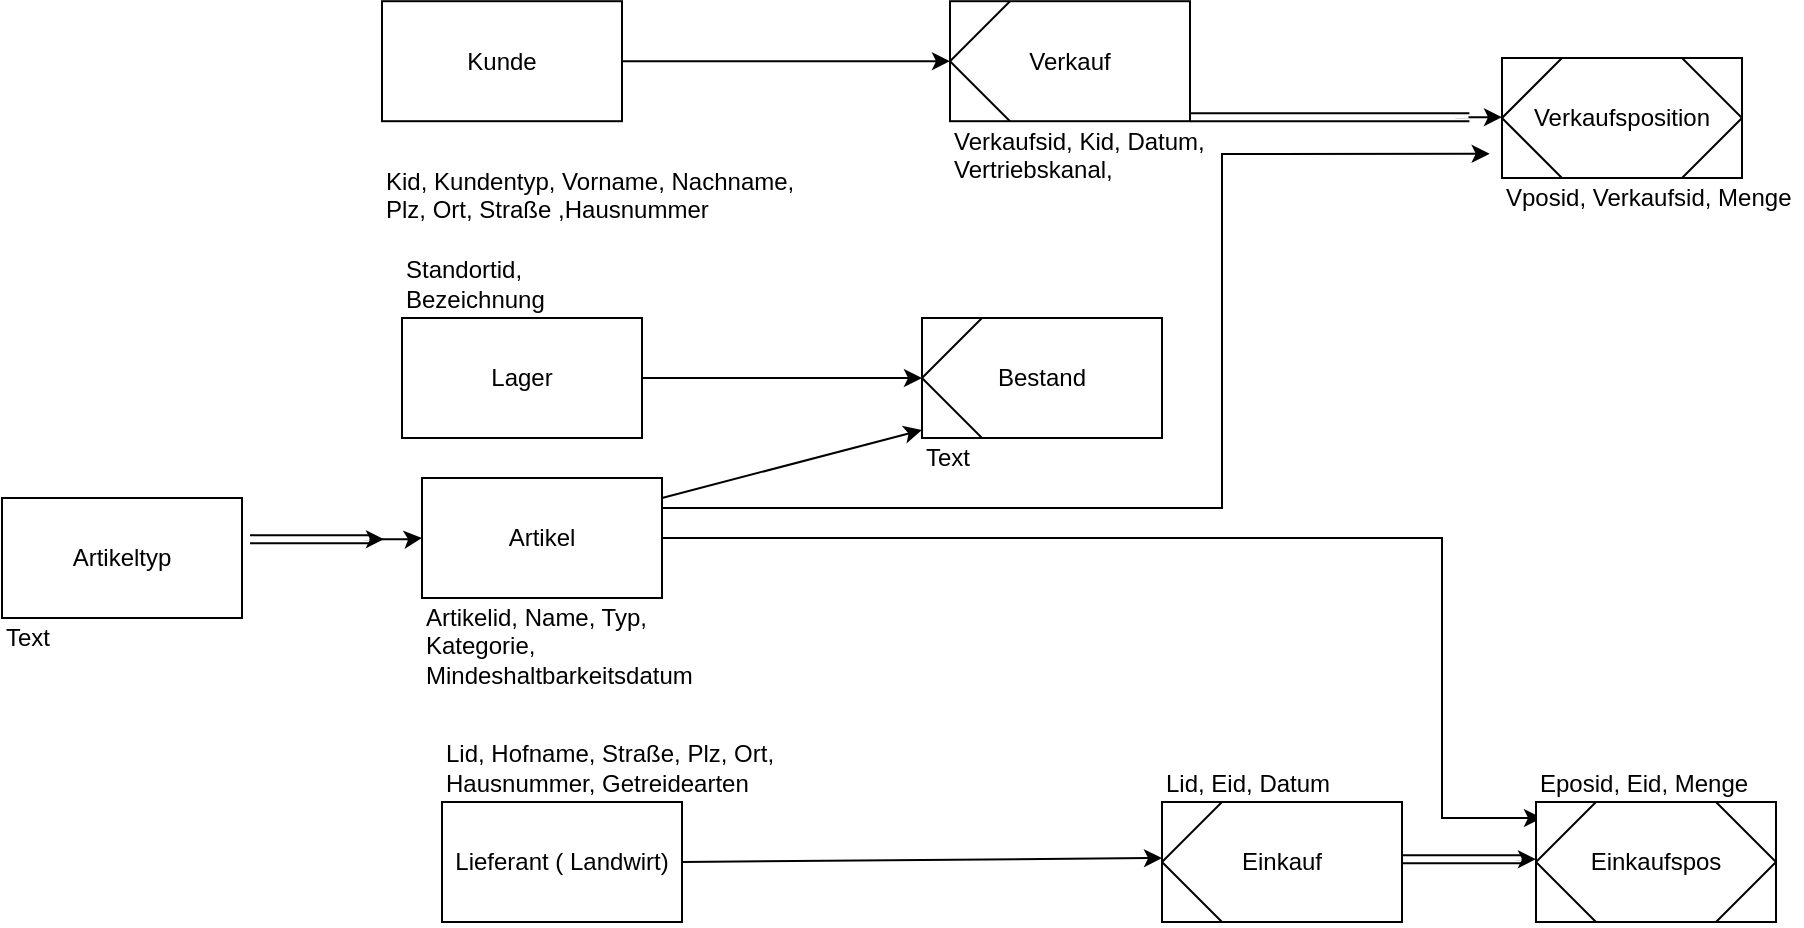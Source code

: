 <mxfile version="26.0.8">
  <diagram name="Seite-1" id="oYdefQSi5EIKy7HVQqlo">
    <mxGraphModel dx="2405" dy="703" grid="1" gridSize="10" guides="1" tooltips="1" connect="1" arrows="1" fold="1" page="1" pageScale="1" pageWidth="827" pageHeight="1169" math="0" shadow="0">
      <root>
        <mxCell id="0" />
        <mxCell id="1" parent="0" />
        <mxCell id="qCA15K4Oq_yyffvuVjH3-4" value="" style="group" vertex="1" connectable="0" parent="1">
          <mxGeometry x="90" y="330" width="120" height="76" as="geometry" />
        </mxCell>
        <mxCell id="qCA15K4Oq_yyffvuVjH3-5" value="Artikel" style="rounded=0;whiteSpace=wrap;html=1;container=0;" vertex="1" parent="qCA15K4Oq_yyffvuVjH3-4">
          <mxGeometry width="120" height="60" as="geometry" />
        </mxCell>
        <mxCell id="qCA15K4Oq_yyffvuVjH3-6" value="Artikelid, Name, Typ, Kategorie, Mindeshaltbarkeitsdatum" style="text;html=1;strokeColor=none;fillColor=none;align=left;verticalAlign=top;whiteSpace=wrap;rounded=0;fontFamily=Helvetica;horizontal=1;container=0;" vertex="1" parent="qCA15K4Oq_yyffvuVjH3-4">
          <mxGeometry y="56" width="60" height="20" as="geometry" />
        </mxCell>
        <mxCell id="qCA15K4Oq_yyffvuVjH3-8" value="" style="group" vertex="1" connectable="0" parent="1">
          <mxGeometry x="70" y="111.6" width="210" height="76" as="geometry" />
        </mxCell>
        <mxCell id="qCA15K4Oq_yyffvuVjH3-9" value="Kunde" style="rounded=0;whiteSpace=wrap;html=1;container=0;" vertex="1" parent="qCA15K4Oq_yyffvuVjH3-8">
          <mxGeometry y="-20" width="120" height="60" as="geometry" />
        </mxCell>
        <mxCell id="qCA15K4Oq_yyffvuVjH3-10" value="Kid, Kundentyp, Vorname, Nachname, Plz, Ort, Straße ,Hausnummer&amp;nbsp;" style="text;html=1;strokeColor=none;fillColor=none;align=left;verticalAlign=top;whiteSpace=wrap;rounded=0;fontFamily=Helvetica;horizontal=1;container=0;" vertex="1" parent="qCA15K4Oq_yyffvuVjH3-8">
          <mxGeometry y="56" width="210" height="20" as="geometry" />
        </mxCell>
        <mxCell id="qCA15K4Oq_yyffvuVjH3-14" value="" style="group" vertex="1" connectable="0" parent="1">
          <mxGeometry x="354" y="91.6" width="130" height="76" as="geometry" />
        </mxCell>
        <mxCell id="qCA15K4Oq_yyffvuVjH3-15" value="Verkauf" style="rounded=0;whiteSpace=wrap;html=1;" vertex="1" parent="qCA15K4Oq_yyffvuVjH3-14">
          <mxGeometry width="120" height="60" as="geometry" />
        </mxCell>
        <mxCell id="qCA15K4Oq_yyffvuVjH3-16" value="" style="endArrow=none;html=1;rounded=0;exitX=0;exitY=0.5;exitDx=0;exitDy=0;entryX=0.25;entryY=0;entryDx=0;entryDy=0;" edge="1" parent="qCA15K4Oq_yyffvuVjH3-14" source="qCA15K4Oq_yyffvuVjH3-15" target="qCA15K4Oq_yyffvuVjH3-15">
          <mxGeometry width="50" height="50" relative="1" as="geometry">
            <mxPoint x="209" y="220" as="sourcePoint" />
            <mxPoint x="259" y="170" as="targetPoint" />
          </mxGeometry>
        </mxCell>
        <mxCell id="qCA15K4Oq_yyffvuVjH3-17" value="" style="endArrow=none;html=1;rounded=0;entryX=0.25;entryY=1;entryDx=0;entryDy=0;exitX=0;exitY=0.5;exitDx=0;exitDy=0;" edge="1" parent="qCA15K4Oq_yyffvuVjH3-14" source="qCA15K4Oq_yyffvuVjH3-15" target="qCA15K4Oq_yyffvuVjH3-15">
          <mxGeometry width="50" height="50" relative="1" as="geometry">
            <mxPoint x="210" y="300" as="sourcePoint" />
            <mxPoint x="220" y="240" as="targetPoint" />
          </mxGeometry>
        </mxCell>
        <mxCell id="qCA15K4Oq_yyffvuVjH3-18" value="Verkaufsid, Kid, Datum, Vertriebskanal," style="text;html=1;strokeColor=none;fillColor=none;align=left;verticalAlign=top;whiteSpace=wrap;rounded=0;fontFamily=Helvetica;horizontal=1;" vertex="1" parent="qCA15K4Oq_yyffvuVjH3-14">
          <mxGeometry y="56" width="130" height="20" as="geometry" />
        </mxCell>
        <mxCell id="qCA15K4Oq_yyffvuVjH3-19" value="" style="group" vertex="1" connectable="0" parent="1">
          <mxGeometry x="630" y="120" width="150" height="76" as="geometry" />
        </mxCell>
        <mxCell id="qCA15K4Oq_yyffvuVjH3-20" value="Verkaufsposition" style="rounded=0;whiteSpace=wrap;html=1;" vertex="1" parent="qCA15K4Oq_yyffvuVjH3-19">
          <mxGeometry width="120" height="60" as="geometry" />
        </mxCell>
        <mxCell id="qCA15K4Oq_yyffvuVjH3-21" value="" style="endArrow=none;html=1;rounded=0;entryX=0;entryY=0.5;entryDx=0;entryDy=0;exitX=0.25;exitY=1;exitDx=0;exitDy=0;" edge="1" parent="qCA15K4Oq_yyffvuVjH3-19" source="qCA15K4Oq_yyffvuVjH3-20" target="qCA15K4Oq_yyffvuVjH3-20">
          <mxGeometry width="50" height="50" relative="1" as="geometry">
            <mxPoint y="220" as="sourcePoint" />
            <mxPoint x="50" y="170" as="targetPoint" />
          </mxGeometry>
        </mxCell>
        <mxCell id="qCA15K4Oq_yyffvuVjH3-22" value="" style="endArrow=none;html=1;rounded=0;entryX=0.75;entryY=0;entryDx=0;entryDy=0;exitX=1;exitY=0.5;exitDx=0;exitDy=0;" edge="1" parent="qCA15K4Oq_yyffvuVjH3-19" source="qCA15K4Oq_yyffvuVjH3-20" target="qCA15K4Oq_yyffvuVjH3-20">
          <mxGeometry width="50" height="50" relative="1" as="geometry">
            <mxPoint x="10" y="230" as="sourcePoint" />
            <mxPoint x="60" y="180" as="targetPoint" />
          </mxGeometry>
        </mxCell>
        <mxCell id="qCA15K4Oq_yyffvuVjH3-23" value="" style="endArrow=none;html=1;rounded=0;exitX=0.75;exitY=1;exitDx=0;exitDy=0;entryX=1;entryY=0.5;entryDx=0;entryDy=0;" edge="1" parent="qCA15K4Oq_yyffvuVjH3-19" source="qCA15K4Oq_yyffvuVjH3-20" target="qCA15K4Oq_yyffvuVjH3-20">
          <mxGeometry width="50" height="50" relative="1" as="geometry">
            <mxPoint x="20" y="240" as="sourcePoint" />
            <mxPoint x="10" y="220" as="targetPoint" />
          </mxGeometry>
        </mxCell>
        <mxCell id="qCA15K4Oq_yyffvuVjH3-24" value="" style="endArrow=none;html=1;rounded=0;entryX=0;entryY=0.5;entryDx=0;entryDy=0;exitX=0.25;exitY=0;exitDx=0;exitDy=0;" edge="1" parent="qCA15K4Oq_yyffvuVjH3-19" source="qCA15K4Oq_yyffvuVjH3-20" target="qCA15K4Oq_yyffvuVjH3-20">
          <mxGeometry width="50" height="50" relative="1" as="geometry">
            <mxPoint y="220" as="sourcePoint" />
            <mxPoint x="50" y="170" as="targetPoint" />
          </mxGeometry>
        </mxCell>
        <mxCell id="qCA15K4Oq_yyffvuVjH3-25" value="Vposid, Verkaufsid, Menge" style="text;html=1;strokeColor=none;fillColor=none;align=left;verticalAlign=top;whiteSpace=wrap;rounded=0;fontFamily=Helvetica;horizontal=1;" vertex="1" parent="qCA15K4Oq_yyffvuVjH3-19">
          <mxGeometry y="56" width="150" height="20" as="geometry" />
        </mxCell>
        <mxCell id="qCA15K4Oq_yyffvuVjH3-26" value="" style="group" vertex="1" connectable="0" parent="1">
          <mxGeometry x="460" y="472" width="120" height="80" as="geometry" />
        </mxCell>
        <mxCell id="qCA15K4Oq_yyffvuVjH3-27" value="Einkauf" style="rounded=0;whiteSpace=wrap;html=1;" vertex="1" parent="qCA15K4Oq_yyffvuVjH3-26">
          <mxGeometry y="20" width="120" height="60" as="geometry" />
        </mxCell>
        <mxCell id="qCA15K4Oq_yyffvuVjH3-28" value="" style="endArrow=none;html=1;rounded=0;exitX=0;exitY=0.5;exitDx=0;exitDy=0;entryX=0.25;entryY=0;entryDx=0;entryDy=0;" edge="1" parent="qCA15K4Oq_yyffvuVjH3-26" source="qCA15K4Oq_yyffvuVjH3-27" target="qCA15K4Oq_yyffvuVjH3-27">
          <mxGeometry width="50" height="50" relative="1" as="geometry">
            <mxPoint x="209" y="240" as="sourcePoint" />
            <mxPoint x="259" y="190" as="targetPoint" />
          </mxGeometry>
        </mxCell>
        <mxCell id="qCA15K4Oq_yyffvuVjH3-29" value="" style="endArrow=none;html=1;rounded=0;entryX=0.25;entryY=1;entryDx=0;entryDy=0;exitX=0;exitY=0.5;exitDx=0;exitDy=0;" edge="1" parent="qCA15K4Oq_yyffvuVjH3-26" source="qCA15K4Oq_yyffvuVjH3-27" target="qCA15K4Oq_yyffvuVjH3-27">
          <mxGeometry width="50" height="50" relative="1" as="geometry">
            <mxPoint x="210" y="320" as="sourcePoint" />
            <mxPoint x="220" y="260" as="targetPoint" />
          </mxGeometry>
        </mxCell>
        <mxCell id="qCA15K4Oq_yyffvuVjH3-30" value="Lid, Eid, Datum" style="text;html=1;strokeColor=none;fillColor=none;align=left;verticalAlign=bottom;whiteSpace=wrap;rounded=0;fontFamily=Helvetica;horizontal=1;" vertex="1" parent="qCA15K4Oq_yyffvuVjH3-26">
          <mxGeometry width="120" height="20" as="geometry" />
        </mxCell>
        <mxCell id="qCA15K4Oq_yyffvuVjH3-41" value="" style="group" vertex="1" connectable="0" parent="1">
          <mxGeometry x="80" y="230" width="120" height="80" as="geometry" />
        </mxCell>
        <mxCell id="qCA15K4Oq_yyffvuVjH3-42" value="Standortid, Bezeichnung&amp;nbsp;" style="text;html=1;strokeColor=none;fillColor=none;align=left;verticalAlign=bottom;whiteSpace=wrap;rounded=0;fontFamily=Helvetica;horizontal=1;" vertex="1" parent="qCA15K4Oq_yyffvuVjH3-41">
          <mxGeometry width="60" height="20" as="geometry" />
        </mxCell>
        <mxCell id="qCA15K4Oq_yyffvuVjH3-43" value="Lager" style="rounded=0;whiteSpace=wrap;html=1;" vertex="1" parent="qCA15K4Oq_yyffvuVjH3-41">
          <mxGeometry y="20" width="120" height="60" as="geometry" />
        </mxCell>
        <mxCell id="qCA15K4Oq_yyffvuVjH3-44" value="" style="group" vertex="1" connectable="0" parent="1">
          <mxGeometry x="100" y="472" width="210" height="80" as="geometry" />
        </mxCell>
        <mxCell id="qCA15K4Oq_yyffvuVjH3-45" value="Lid, Hofname, Straße, Plz, Ort, Hausnummer, Getreidearten" style="text;html=1;strokeColor=none;fillColor=none;align=left;verticalAlign=bottom;whiteSpace=wrap;rounded=0;fontFamily=Helvetica;horizontal=1;" vertex="1" parent="qCA15K4Oq_yyffvuVjH3-44">
          <mxGeometry width="210" height="20" as="geometry" />
        </mxCell>
        <mxCell id="qCA15K4Oq_yyffvuVjH3-46" value="Lieferant ( Landwirt)" style="rounded=0;whiteSpace=wrap;html=1;" vertex="1" parent="qCA15K4Oq_yyffvuVjH3-44">
          <mxGeometry y="20" width="120" height="60" as="geometry" />
        </mxCell>
        <mxCell id="qCA15K4Oq_yyffvuVjH3-48" value="" style="group" vertex="1" connectable="0" parent="1">
          <mxGeometry x="340" y="250" width="120" height="76" as="geometry" />
        </mxCell>
        <mxCell id="qCA15K4Oq_yyffvuVjH3-49" value="Bestand" style="rounded=0;whiteSpace=wrap;html=1;" vertex="1" parent="qCA15K4Oq_yyffvuVjH3-48">
          <mxGeometry width="120" height="60" as="geometry" />
        </mxCell>
        <mxCell id="qCA15K4Oq_yyffvuVjH3-50" value="" style="endArrow=none;html=1;rounded=0;exitX=0;exitY=0.5;exitDx=0;exitDy=0;entryX=0.25;entryY=0;entryDx=0;entryDy=0;" edge="1" parent="qCA15K4Oq_yyffvuVjH3-48" source="qCA15K4Oq_yyffvuVjH3-49" target="qCA15K4Oq_yyffvuVjH3-49">
          <mxGeometry width="50" height="50" relative="1" as="geometry">
            <mxPoint x="209" y="220" as="sourcePoint" />
            <mxPoint x="259" y="170" as="targetPoint" />
          </mxGeometry>
        </mxCell>
        <mxCell id="qCA15K4Oq_yyffvuVjH3-51" value="" style="endArrow=none;html=1;rounded=0;entryX=0.25;entryY=1;entryDx=0;entryDy=0;exitX=0;exitY=0.5;exitDx=0;exitDy=0;" edge="1" parent="qCA15K4Oq_yyffvuVjH3-48" source="qCA15K4Oq_yyffvuVjH3-49" target="qCA15K4Oq_yyffvuVjH3-49">
          <mxGeometry width="50" height="50" relative="1" as="geometry">
            <mxPoint x="210" y="300" as="sourcePoint" />
            <mxPoint x="220" y="240" as="targetPoint" />
          </mxGeometry>
        </mxCell>
        <mxCell id="qCA15K4Oq_yyffvuVjH3-52" value="Text" style="text;html=1;strokeColor=none;fillColor=none;align=left;verticalAlign=top;whiteSpace=wrap;rounded=0;fontFamily=Helvetica;horizontal=1;" vertex="1" parent="qCA15K4Oq_yyffvuVjH3-48">
          <mxGeometry y="56" width="60" height="20" as="geometry" />
        </mxCell>
        <mxCell id="qCA15K4Oq_yyffvuVjH3-54" value="" style="endArrow=classic;html=1;rounded=0;endFill=1;exitX=1;exitY=0.5;exitDx=0;exitDy=0;" edge="1" parent="1" source="qCA15K4Oq_yyffvuVjH3-46">
          <mxGeometry width="50" height="50" relative="1" as="geometry">
            <mxPoint x="410" y="470" as="sourcePoint" />
            <mxPoint x="460" y="520" as="targetPoint" />
          </mxGeometry>
        </mxCell>
        <mxCell id="qCA15K4Oq_yyffvuVjH3-55" value="" style="group" vertex="1" connectable="0" parent="1">
          <mxGeometry x="580" y="520" width="67" height="1.2" as="geometry" />
        </mxCell>
        <mxCell id="qCA15K4Oq_yyffvuVjH3-56" value="" style="endArrow=classic;html=1;rounded=0;endFill=1;" edge="1" parent="qCA15K4Oq_yyffvuVjH3-55">
          <mxGeometry width="50" height="50" relative="1" as="geometry">
            <mxPoint x="57" y="0.6" as="sourcePoint" />
            <mxPoint x="67" y="0.6" as="targetPoint" />
          </mxGeometry>
        </mxCell>
        <mxCell id="qCA15K4Oq_yyffvuVjH3-57" value="" style="endArrow=none;html=1;rounded=0;shape=link;" edge="1" parent="qCA15K4Oq_yyffvuVjH3-55">
          <mxGeometry width="50" height="50" relative="1" as="geometry">
            <mxPoint y="0.6" as="sourcePoint" />
            <mxPoint x="60" y="0.6" as="targetPoint" />
          </mxGeometry>
        </mxCell>
        <mxCell id="qCA15K4Oq_yyffvuVjH3-58" value="" style="rounded=0;whiteSpace=wrap;html=1;strokeColor=none;" vertex="1" parent="qCA15K4Oq_yyffvuVjH3-55">
          <mxGeometry x="55" width="4.8" height="1.2" as="geometry" />
        </mxCell>
        <mxCell id="qCA15K4Oq_yyffvuVjH3-59" value="" style="endArrow=classic;html=1;rounded=0;endFill=1;exitX=1;exitY=0.5;exitDx=0;exitDy=0;" edge="1" parent="1" source="qCA15K4Oq_yyffvuVjH3-5">
          <mxGeometry width="50" height="50" relative="1" as="geometry">
            <mxPoint x="410" y="350" as="sourcePoint" />
            <mxPoint x="650" y="500" as="targetPoint" />
            <Array as="points">
              <mxPoint x="280" y="360" />
              <mxPoint x="600" y="360" />
              <mxPoint x="600" y="500" />
            </Array>
          </mxGeometry>
        </mxCell>
        <mxCell id="qCA15K4Oq_yyffvuVjH3-63" value="" style="group" vertex="1" connectable="0" parent="1">
          <mxGeometry x="647" y="472" width="120" height="80" as="geometry" />
        </mxCell>
        <mxCell id="qCA15K4Oq_yyffvuVjH3-64" value="Einkaufspos" style="rounded=0;whiteSpace=wrap;html=1;" vertex="1" parent="qCA15K4Oq_yyffvuVjH3-63">
          <mxGeometry y="20" width="120" height="60" as="geometry" />
        </mxCell>
        <mxCell id="qCA15K4Oq_yyffvuVjH3-65" value="" style="endArrow=none;html=1;rounded=0;entryX=0;entryY=0.5;entryDx=0;entryDy=0;exitX=0.25;exitY=1;exitDx=0;exitDy=0;" edge="1" parent="qCA15K4Oq_yyffvuVjH3-63" source="qCA15K4Oq_yyffvuVjH3-64" target="qCA15K4Oq_yyffvuVjH3-64">
          <mxGeometry width="50" height="50" relative="1" as="geometry">
            <mxPoint y="240" as="sourcePoint" />
            <mxPoint x="50" y="190" as="targetPoint" />
          </mxGeometry>
        </mxCell>
        <mxCell id="qCA15K4Oq_yyffvuVjH3-66" value="" style="endArrow=none;html=1;rounded=0;entryX=0.75;entryY=0;entryDx=0;entryDy=0;exitX=1;exitY=0.5;exitDx=0;exitDy=0;" edge="1" parent="qCA15K4Oq_yyffvuVjH3-63" source="qCA15K4Oq_yyffvuVjH3-64" target="qCA15K4Oq_yyffvuVjH3-64">
          <mxGeometry width="50" height="50" relative="1" as="geometry">
            <mxPoint x="10" y="250" as="sourcePoint" />
            <mxPoint x="60" y="200" as="targetPoint" />
          </mxGeometry>
        </mxCell>
        <mxCell id="qCA15K4Oq_yyffvuVjH3-67" value="" style="endArrow=none;html=1;rounded=0;exitX=0.75;exitY=1;exitDx=0;exitDy=0;entryX=1;entryY=0.5;entryDx=0;entryDy=0;" edge="1" parent="qCA15K4Oq_yyffvuVjH3-63" source="qCA15K4Oq_yyffvuVjH3-64" target="qCA15K4Oq_yyffvuVjH3-64">
          <mxGeometry width="50" height="50" relative="1" as="geometry">
            <mxPoint x="20" y="260" as="sourcePoint" />
            <mxPoint x="10" y="240" as="targetPoint" />
          </mxGeometry>
        </mxCell>
        <mxCell id="qCA15K4Oq_yyffvuVjH3-68" value="" style="endArrow=none;html=1;rounded=0;entryX=0;entryY=0.5;entryDx=0;entryDy=0;exitX=0.25;exitY=0;exitDx=0;exitDy=0;" edge="1" parent="qCA15K4Oq_yyffvuVjH3-63" source="qCA15K4Oq_yyffvuVjH3-64" target="qCA15K4Oq_yyffvuVjH3-64">
          <mxGeometry width="50" height="50" relative="1" as="geometry">
            <mxPoint y="240" as="sourcePoint" />
            <mxPoint x="50" y="190" as="targetPoint" />
          </mxGeometry>
        </mxCell>
        <mxCell id="qCA15K4Oq_yyffvuVjH3-69" value="Eposid, Eid, Menge" style="text;html=1;strokeColor=none;fillColor=none;align=left;verticalAlign=bottom;whiteSpace=wrap;rounded=0;fontFamily=Helvetica;horizontal=1;" vertex="1" parent="qCA15K4Oq_yyffvuVjH3-63">
          <mxGeometry width="120" height="20" as="geometry" />
        </mxCell>
        <mxCell id="qCA15K4Oq_yyffvuVjH3-71" value="" style="endArrow=classic;html=1;rounded=0;endFill=1;exitX=1;exitY=0.5;exitDx=0;exitDy=0;entryX=0;entryY=0.5;entryDx=0;entryDy=0;" edge="1" parent="1" source="qCA15K4Oq_yyffvuVjH3-9" target="qCA15K4Oq_yyffvuVjH3-15">
          <mxGeometry width="50" height="50" relative="1" as="geometry">
            <mxPoint x="410" y="230" as="sourcePoint" />
            <mxPoint x="470" y="230" as="targetPoint" />
          </mxGeometry>
        </mxCell>
        <mxCell id="qCA15K4Oq_yyffvuVjH3-72" value="" style="group" vertex="1" connectable="0" parent="1">
          <mxGeometry x="474" y="149" width="156" height="1.2" as="geometry" />
        </mxCell>
        <mxCell id="qCA15K4Oq_yyffvuVjH3-73" value="" style="endArrow=classic;html=1;rounded=0;endFill=1;" edge="1" parent="qCA15K4Oq_yyffvuVjH3-72">
          <mxGeometry width="50" height="50" relative="1" as="geometry">
            <mxPoint x="132.716" y="0.6" as="sourcePoint" />
            <mxPoint x="156" y="0.6" as="targetPoint" />
          </mxGeometry>
        </mxCell>
        <mxCell id="qCA15K4Oq_yyffvuVjH3-74" value="" style="endArrow=none;html=1;rounded=0;shape=link;" edge="1" parent="qCA15K4Oq_yyffvuVjH3-72">
          <mxGeometry width="50" height="50" relative="1" as="geometry">
            <mxPoint y="0.6" as="sourcePoint" />
            <mxPoint x="139.701" y="0.6" as="targetPoint" />
          </mxGeometry>
        </mxCell>
        <mxCell id="qCA15K4Oq_yyffvuVjH3-75" value="" style="rounded=0;whiteSpace=wrap;html=1;strokeColor=none;" vertex="1" parent="qCA15K4Oq_yyffvuVjH3-72">
          <mxGeometry x="128.06" width="11.176" height="1.2" as="geometry" />
        </mxCell>
        <mxCell id="qCA15K4Oq_yyffvuVjH3-78" value="" style="endArrow=classic;html=1;rounded=0;endFill=1;exitX=1;exitY=0.25;exitDx=0;exitDy=0;entryX=-0.041;entryY=-0.405;entryDx=0;entryDy=0;entryPerimeter=0;" edge="1" parent="1" source="qCA15K4Oq_yyffvuVjH3-5" target="qCA15K4Oq_yyffvuVjH3-25">
          <mxGeometry width="50" height="50" relative="1" as="geometry">
            <mxPoint x="410" y="350" as="sourcePoint" />
            <mxPoint x="470" y="350" as="targetPoint" />
            <Array as="points">
              <mxPoint x="490" y="345" />
              <mxPoint x="490" y="168" />
            </Array>
          </mxGeometry>
        </mxCell>
        <mxCell id="qCA15K4Oq_yyffvuVjH3-87" value="" style="endArrow=classic;html=1;rounded=0;endFill=1;exitX=1;exitY=0.5;exitDx=0;exitDy=0;" edge="1" parent="1" source="qCA15K4Oq_yyffvuVjH3-43">
          <mxGeometry width="50" height="50" relative="1" as="geometry">
            <mxPoint x="630" y="270" as="sourcePoint" />
            <mxPoint x="340" y="280" as="targetPoint" />
          </mxGeometry>
        </mxCell>
        <mxCell id="qCA15K4Oq_yyffvuVjH3-88" value="" style="endArrow=classic;html=1;rounded=0;endFill=1;entryX=0;entryY=0;entryDx=0;entryDy=0;" edge="1" parent="1" target="qCA15K4Oq_yyffvuVjH3-52">
          <mxGeometry width="50" height="50" relative="1" as="geometry">
            <mxPoint x="210" y="340" as="sourcePoint" />
            <mxPoint x="690" y="270" as="targetPoint" />
          </mxGeometry>
        </mxCell>
        <mxCell id="qCA15K4Oq_yyffvuVjH3-89" value="" style="group" vertex="1" connectable="0" parent="1">
          <mxGeometry x="-120" y="340" width="120" height="76" as="geometry" />
        </mxCell>
        <mxCell id="qCA15K4Oq_yyffvuVjH3-90" value="Artikeltyp" style="rounded=0;whiteSpace=wrap;html=1;container=0;" vertex="1" parent="qCA15K4Oq_yyffvuVjH3-89">
          <mxGeometry width="120" height="60" as="geometry" />
        </mxCell>
        <mxCell id="qCA15K4Oq_yyffvuVjH3-91" value="Text" style="text;html=1;strokeColor=none;fillColor=none;align=left;verticalAlign=top;whiteSpace=wrap;rounded=0;fontFamily=Helvetica;horizontal=1;container=0;" vertex="1" parent="qCA15K4Oq_yyffvuVjH3-89">
          <mxGeometry y="56" width="60" height="20" as="geometry" />
        </mxCell>
        <mxCell id="qCA15K4Oq_yyffvuVjH3-92" value="" style="group" vertex="1" connectable="0" parent="1">
          <mxGeometry x="4" y="360" width="67" height="1.2" as="geometry" />
        </mxCell>
        <mxCell id="qCA15K4Oq_yyffvuVjH3-93" value="" style="endArrow=classic;html=1;rounded=0;endFill=1;" edge="1" parent="qCA15K4Oq_yyffvuVjH3-92">
          <mxGeometry width="50" height="50" relative="1" as="geometry">
            <mxPoint x="57" y="0.6" as="sourcePoint" />
            <mxPoint x="67" y="0.6" as="targetPoint" />
          </mxGeometry>
        </mxCell>
        <mxCell id="qCA15K4Oq_yyffvuVjH3-94" value="" style="endArrow=none;html=1;rounded=0;shape=link;" edge="1" parent="qCA15K4Oq_yyffvuVjH3-92">
          <mxGeometry width="50" height="50" relative="1" as="geometry">
            <mxPoint y="0.6" as="sourcePoint" />
            <mxPoint x="60" y="0.6" as="targetPoint" />
          </mxGeometry>
        </mxCell>
        <mxCell id="qCA15K4Oq_yyffvuVjH3-95" value="" style="rounded=0;whiteSpace=wrap;html=1;strokeColor=none;" vertex="1" parent="qCA15K4Oq_yyffvuVjH3-92">
          <mxGeometry x="55" width="4.8" height="1.2" as="geometry" />
        </mxCell>
        <mxCell id="qCA15K4Oq_yyffvuVjH3-96" style="edgeStyle=orthogonalEdgeStyle;rounded=0;orthogonalLoop=1;jettySize=auto;html=1;" edge="1" parent="1" source="qCA15K4Oq_yyffvuVjH3-95" target="qCA15K4Oq_yyffvuVjH3-5">
          <mxGeometry relative="1" as="geometry" />
        </mxCell>
      </root>
    </mxGraphModel>
  </diagram>
</mxfile>
